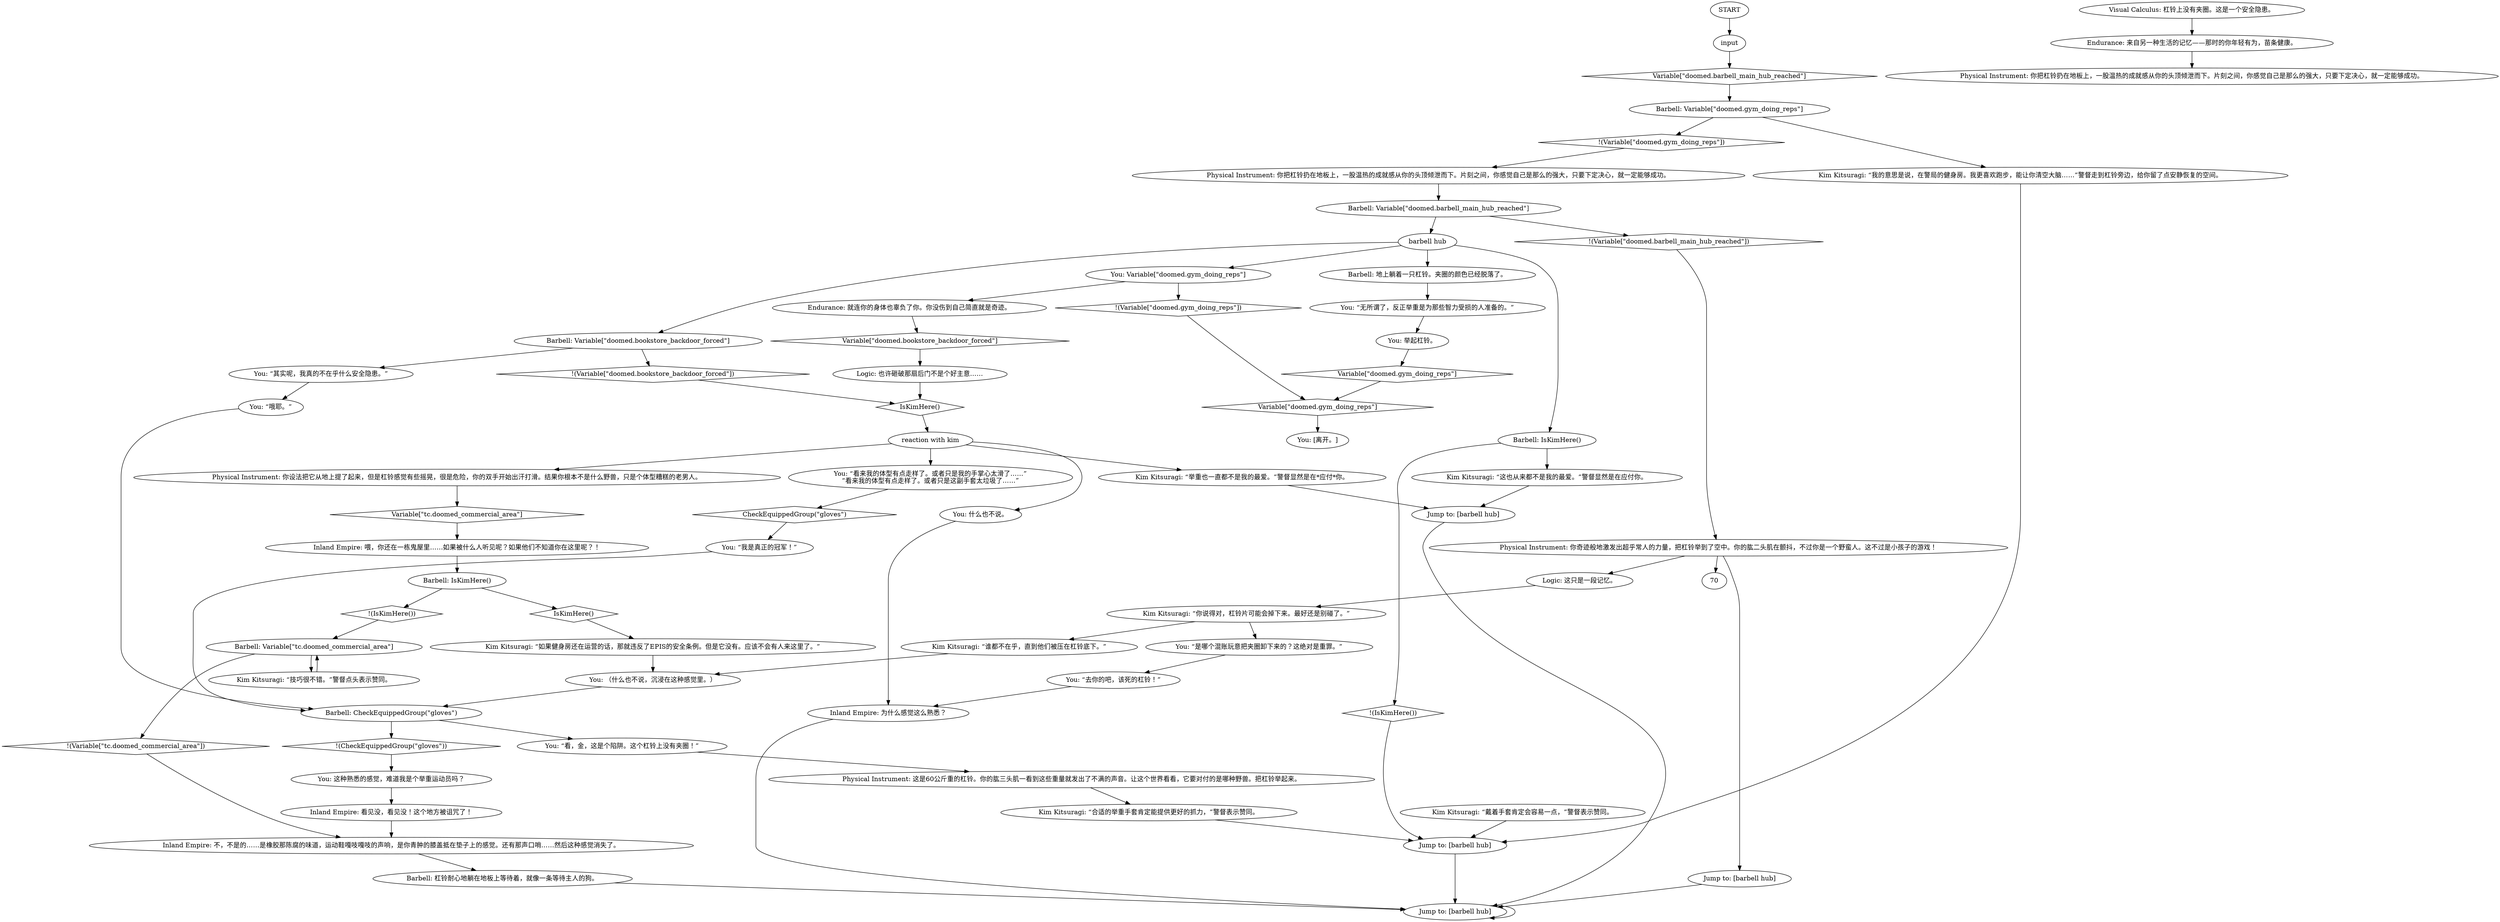 # DOOMED / BARBELL
# You can lift the barbell.
# ==================================================
digraph G {
	  0 [label="START"];
	  1 [label="input"];
	  2 [label="Logic: 也许砸破那扇后门不是个好主意……"];
	  3 [label="You: 什么也不说。"];
	  4 [label="Barbell: IsKimHere()"];
	  5 [label="IsKimHere()", shape=diamond];
	  6 [label="!(IsKimHere())", shape=diamond];
	  7 [label="You: “是哪个混账玩意把夹圈卸下来的？这绝对是重罪。”"];
	  8 [label="Jump to: [barbell hub]"];
	  9 [label="reaction with kim"];
	  10 [label="Kim Kitsuragi: “戴着手套肯定会容易一点，”警督表示赞同。"];
	  11 [label="You: 这种熟悉的感觉，难道我是个举重运动员吗？"];
	  12 [label="Barbell: 地上躺着一只杠铃。夹圈的颜色已经脱落了。"];
	  13 [label="Physical Instrument: 你奇迹般地激发出超乎常人的力量，把杠铃举到了空中。你的肱二头肌在颤抖，不过你是一个野蛮人。这不过是小孩子的游戏！"];
	  14 [label="You: [离开。]"];
	  15 [label="Barbell: Variable[\"doomed.bookstore_backdoor_forced\"]"];
	  16 [label="Variable[\"doomed.bookstore_backdoor_forced\"]", shape=diamond];
	  17 [label="!(Variable[\"doomed.bookstore_backdoor_forced\"])", shape=diamond];
	  18 [label="You: “其实呢，我真的不在乎什么安全隐患。”"];
	  19 [label="Kim Kitsuragi: “谁都不在乎，直到他们被压在杠铃底下。”"];
	  20 [label="You: “哦耶。”"];
	  21 [label="Jump to: [barbell hub]"];
	  22 [label="Physical Instrument: 你把杠铃扔在地板上，一股温热的成就感从你的头顶倾泄而下。片刻之间，你感觉自己是那么的强大，只要下定决心，就一定能够成功。"];
	  23 [label="Visual Calculus: 杠铃上没有夹圈。这是一个安全隐患。"];
	  24 [label="Kim Kitsuragi: “合适的举重手套肯定能提供更好的抓力，”警督表示赞同。"];
	  25 [label="You: “我是真正的冠军！”"];
	  26 [label="Logic: 这只是一段记忆。"];
	  27 [label="Barbell: 杠铃耐心地躺在地板上等待着，就像一条等待主人的狗。"];
	  28 [label="Barbell: Variable[\"doomed.gym_doing_reps\"]"];
	  29 [label="Variable[\"doomed.gym_doing_reps\"]", shape=diamond];
	  30 [label="!(Variable[\"doomed.gym_doing_reps\"])", shape=diamond];
	  31 [label="Kim Kitsuragi: “我的意思是说，在警局的健身房。我更喜欢跑步，能让你清空大脑……”警督走到杠铃旁边，给你留了点安静恢复的空间。"];
	  32 [label="Jump to: [barbell hub]"];
	  33 [label="Barbell: Variable[\"tc.doomed_commercial_area\"]"];
	  34 [label="Variable[\"tc.doomed_commercial_area\"]", shape=diamond];
	  35 [label="!(Variable[\"tc.doomed_commercial_area\"])", shape=diamond];
	  36 [label="Kim Kitsuragi: “技巧很不错。”警督点头表示赞同。"];
	  37 [label="Kim Kitsuragi: “如果健身房还在运营的话，那就违反了EPIS的安全条例。但是它没有。应该不会有人来这里了。”"];
	  38 [label="You: “去你的吧，该死的杠铃！”"];
	  39 [label="Kim Kitsuragi: “举重也一直都不是我的最爱。”警督显然是在*应付*你。"];
	  40 [label="Inland Empire: 为什么感觉这么熟悉？"];
	  41 [label="Endurance: 来自另一种生活的记忆——那时的你年轻有为，苗条健康。"];
	  42 [label="Kim Kitsuragi: “你说得对，杠铃片可能会掉下来。最好还是别碰了。”"];
	  43 [label="Physical Instrument: 这是60公斤重的杠铃。你的肱三头肌一看到这些重量就发出了不满的声音。让这个世界看看，它要对付的是哪种野兽。把杠铃举起来。"];
	  44 [label="You: “无所谓了，反正举重是为那些智力受损的人准备的。”"];
	  45 [label="You: “看来我的体型有点走样了。或者只是我的手掌心太滑了……”\n“看来我的体型有点走样了。或者只是这副手套太垃圾了……”"];
	  46 [label="Physical Instrument: 你设法把它从地上提了起来，但是杠铃感觉有些摇晃，很是危险，你的双手开始出汗打滑。结果你根本不是什么野兽，只是个体型糟糕的老男人。"];
	  47 [label="Physical Instrument: 你把杠铃扔在地板上，一股温热的成就感从你的头顶倾泄而下。片刻之间，你感觉自己是那么的强大，只要下定决心，就一定能够成功。"];
	  48 [label="Barbell: CheckEquippedGroup(\"gloves\")"];
	  49 [label="CheckEquippedGroup(\"gloves\")", shape=diamond];
	  50 [label="!(CheckEquippedGroup(\"gloves\"))", shape=diamond];
	  51 [label="You: “看，金，这是个陷阱。这个杠铃上没有夹圈！”"];
	  52 [label="Barbell: IsKimHere()"];
	  53 [label="IsKimHere()", shape=diamond];
	  54 [label="!(IsKimHere())", shape=diamond];
	  55 [label="Kim Kitsuragi: “这也从来都不是我的最爱。”警督显然是在应付你。"];
	  56 [label="You: 举起杠铃。"];
	  57 [label="You: Variable[\"doomed.gym_doing_reps\"]"];
	  58 [label="Variable[\"doomed.gym_doing_reps\"]", shape=diamond];
	  59 [label="!(Variable[\"doomed.gym_doing_reps\"])", shape=diamond];
	  60 [label="Endurance: 就连你的身体也辜负了你。你没伤到自己简直就是奇迹。"];
	  61 [label="Inland Empire: 不，不是的……是橡胶那陈腐的味道，运动鞋嘎吱嘎吱的声响，是你青肿的膝盖抵在垫子上的感觉。还有那声口哨……然后这种感觉消失了。"];
	  62 [label="Inland Empire: 看见没，看见没！这个地方被诅咒了！"];
	  63 [label="Inland Empire: 喂，你还在一栋鬼屋里……如果被什么人听见呢？如果他们不知道你在这里呢？！"];
	  64 [label="Barbell: Variable[\"doomed.barbell_main_hub_reached\"]"];
	  65 [label="Variable[\"doomed.barbell_main_hub_reached\"]", shape=diamond];
	  66 [label="!(Variable[\"doomed.barbell_main_hub_reached\"])", shape=diamond];
	  67 [label="barbell hub"];
	  68 [label="Jump to: [barbell hub]"];
	  69 [label="You: （什么也不说，沉浸在这种感觉里。）"];
	  0 -> 1
	  1 -> 65
	  2 -> 53
	  3 -> 40
	  4 -> 5
	  4 -> 6
	  5 -> 37
	  6 -> 33
	  7 -> 38
	  8 -> 68
	  9 -> 3
	  9 -> 45
	  9 -> 46
	  9 -> 39
	  10 -> 8
	  11 -> 62
	  12 -> 44
	  13 -> 26
	  13 -> 21
	  13 -> 70
	  15 -> 17
	  15 -> 18
	  16 -> 2
	  17 -> 53
	  18 -> 20
	  19 -> 69
	  20 -> 48
	  21 -> 68
	  23 -> 41
	  24 -> 8
	  25 -> 48
	  26 -> 42
	  27 -> 68
	  28 -> 30
	  28 -> 31
	  29 -> 14
	  30 -> 47
	  31 -> 8
	  32 -> 68
	  33 -> 35
	  33 -> 36
	  34 -> 63
	  35 -> 61
	  36 -> 33
	  37 -> 69
	  38 -> 40
	  39 -> 32
	  40 -> 68
	  41 -> 22
	  42 -> 19
	  42 -> 7
	  43 -> 24
	  44 -> 56
	  45 -> 49
	  46 -> 34
	  47 -> 64
	  48 -> 50
	  48 -> 51
	  49 -> 25
	  50 -> 11
	  51 -> 43
	  52 -> 54
	  52 -> 55
	  53 -> 9
	  54 -> 8
	  55 -> 32
	  56 -> 58
	  57 -> 59
	  57 -> 60
	  58 -> 29
	  59 -> 29
	  60 -> 16
	  61 -> 27
	  62 -> 61
	  63 -> 4
	  64 -> 66
	  64 -> 67
	  65 -> 28
	  66 -> 13
	  67 -> 57
	  67 -> 12
	  67 -> 52
	  67 -> 15
	  68 -> 68
	  69 -> 48
}

